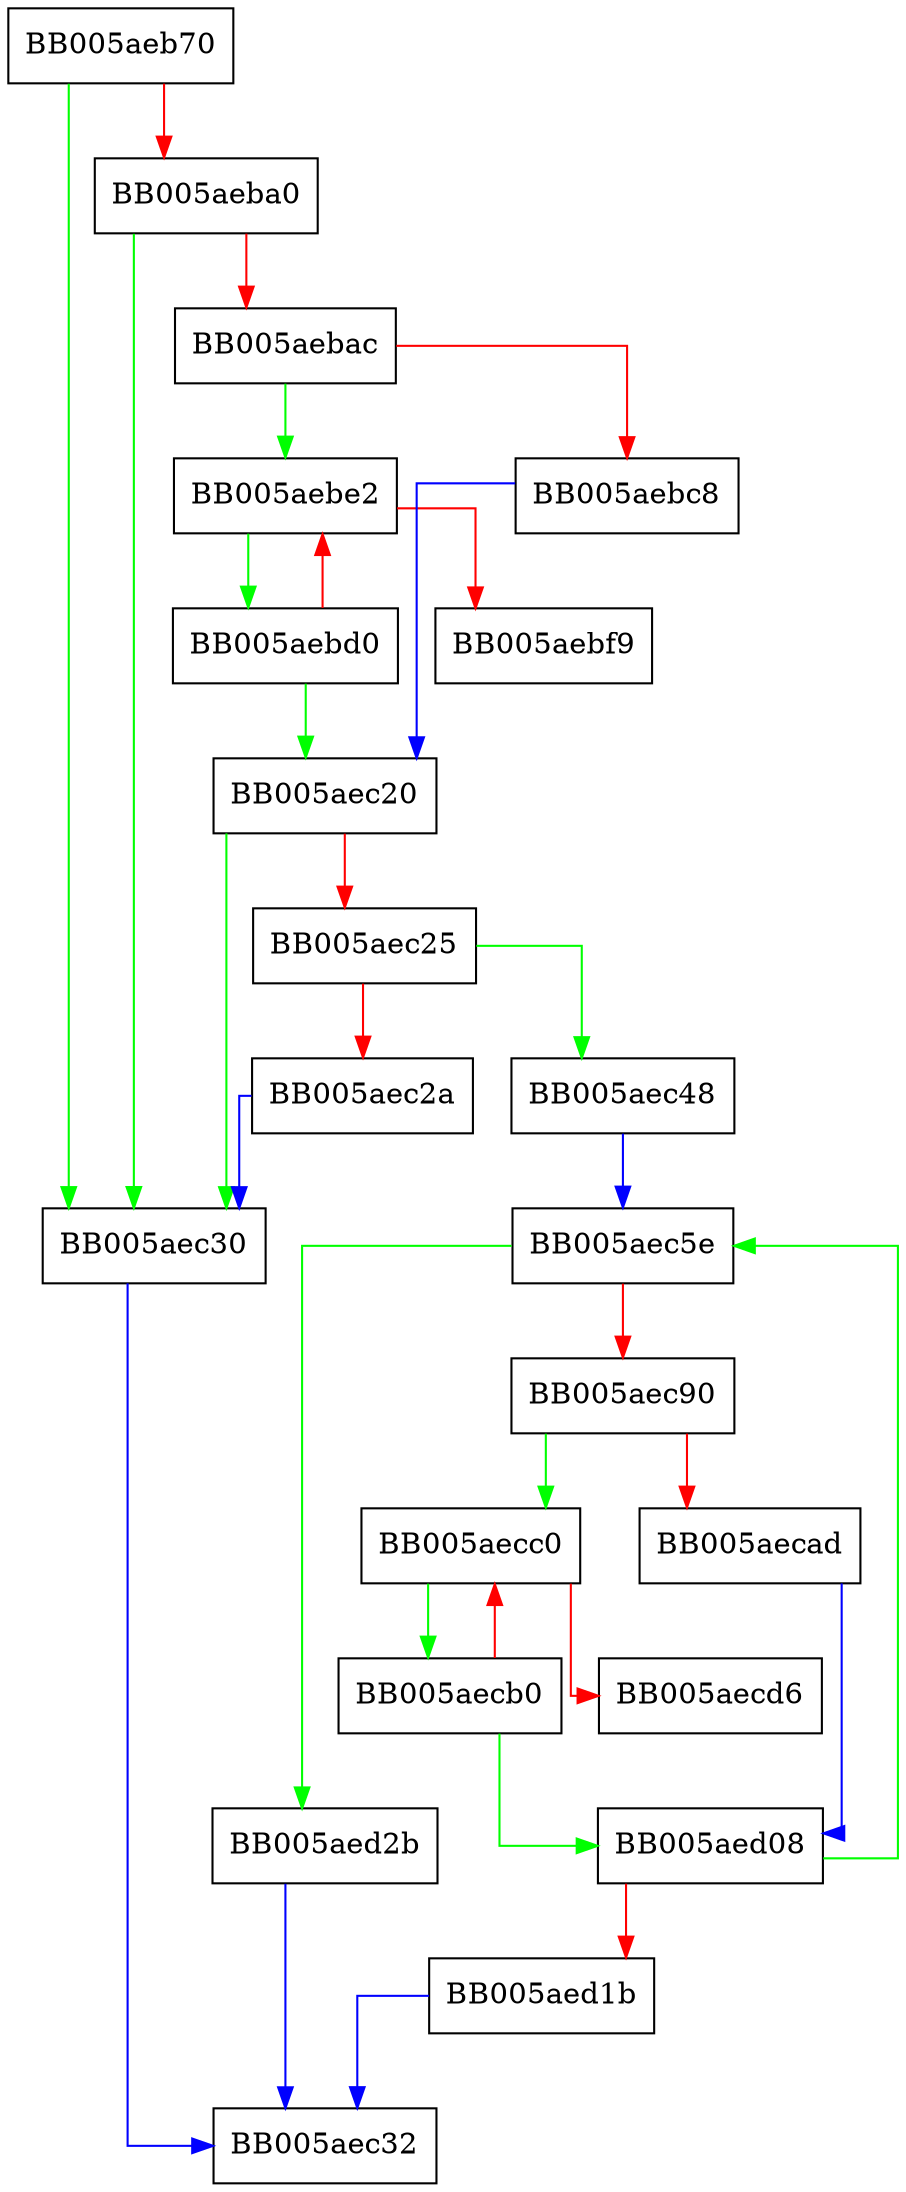 digraph enc_write {
  node [shape="box"];
  graph [splines=ortho];
  BB005aeb70 -> BB005aec30 [color="green"];
  BB005aeb70 -> BB005aeba0 [color="red"];
  BB005aeba0 -> BB005aec30 [color="green"];
  BB005aeba0 -> BB005aebac [color="red"];
  BB005aebac -> BB005aebe2 [color="green"];
  BB005aebac -> BB005aebc8 [color="red"];
  BB005aebc8 -> BB005aec20 [color="blue"];
  BB005aebd0 -> BB005aec20 [color="green"];
  BB005aebd0 -> BB005aebe2 [color="red"];
  BB005aebe2 -> BB005aebd0 [color="green"];
  BB005aebe2 -> BB005aebf9 [color="red"];
  BB005aec20 -> BB005aec30 [color="green"];
  BB005aec20 -> BB005aec25 [color="red"];
  BB005aec25 -> BB005aec48 [color="green"];
  BB005aec25 -> BB005aec2a [color="red"];
  BB005aec2a -> BB005aec30 [color="blue"];
  BB005aec30 -> BB005aec32 [color="blue"];
  BB005aec48 -> BB005aec5e [color="blue"];
  BB005aec5e -> BB005aed2b [color="green"];
  BB005aec5e -> BB005aec90 [color="red"];
  BB005aec90 -> BB005aecc0 [color="green"];
  BB005aec90 -> BB005aecad [color="red"];
  BB005aecad -> BB005aed08 [color="blue"];
  BB005aecb0 -> BB005aed08 [color="green"];
  BB005aecb0 -> BB005aecc0 [color="red"];
  BB005aecc0 -> BB005aecb0 [color="green"];
  BB005aecc0 -> BB005aecd6 [color="red"];
  BB005aed08 -> BB005aec5e [color="green"];
  BB005aed08 -> BB005aed1b [color="red"];
  BB005aed1b -> BB005aec32 [color="blue"];
  BB005aed2b -> BB005aec32 [color="blue"];
}